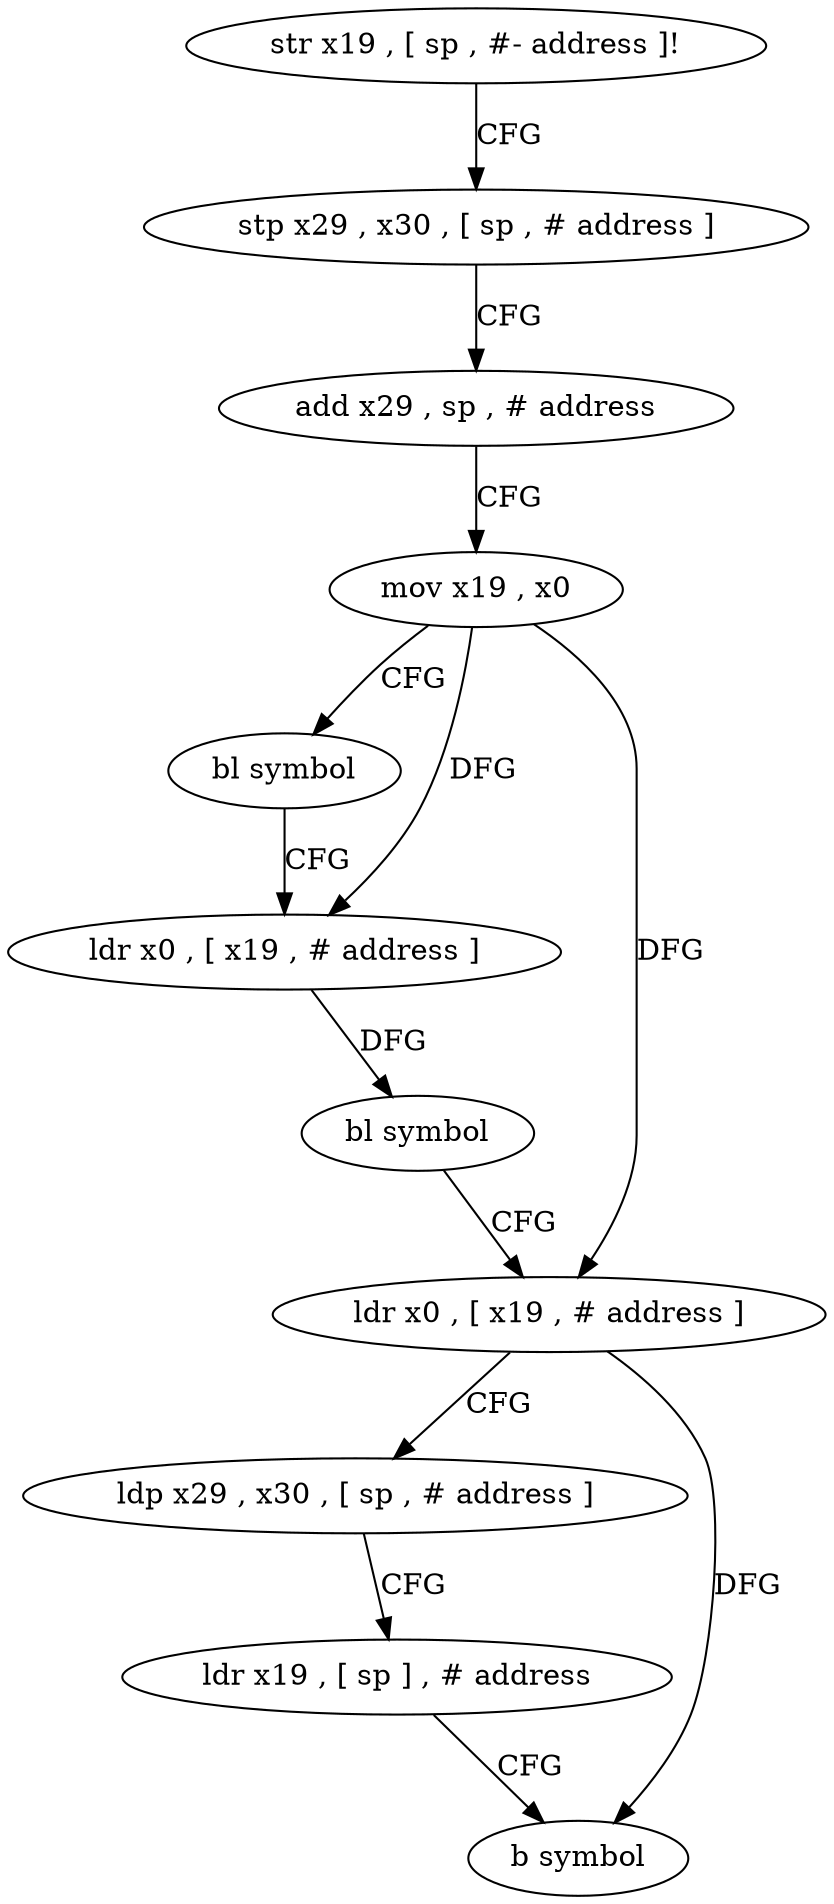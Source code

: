 digraph "func" {
"4247312" [label = "str x19 , [ sp , #- address ]!" ]
"4247316" [label = "stp x29 , x30 , [ sp , # address ]" ]
"4247320" [label = "add x29 , sp , # address" ]
"4247324" [label = "mov x19 , x0" ]
"4247328" [label = "bl symbol" ]
"4247332" [label = "ldr x0 , [ x19 , # address ]" ]
"4247336" [label = "bl symbol" ]
"4247340" [label = "ldr x0 , [ x19 , # address ]" ]
"4247344" [label = "ldp x29 , x30 , [ sp , # address ]" ]
"4247348" [label = "ldr x19 , [ sp ] , # address" ]
"4247352" [label = "b symbol" ]
"4247312" -> "4247316" [ label = "CFG" ]
"4247316" -> "4247320" [ label = "CFG" ]
"4247320" -> "4247324" [ label = "CFG" ]
"4247324" -> "4247328" [ label = "CFG" ]
"4247324" -> "4247332" [ label = "DFG" ]
"4247324" -> "4247340" [ label = "DFG" ]
"4247328" -> "4247332" [ label = "CFG" ]
"4247332" -> "4247336" [ label = "DFG" ]
"4247336" -> "4247340" [ label = "CFG" ]
"4247340" -> "4247344" [ label = "CFG" ]
"4247340" -> "4247352" [ label = "DFG" ]
"4247344" -> "4247348" [ label = "CFG" ]
"4247348" -> "4247352" [ label = "CFG" ]
}
